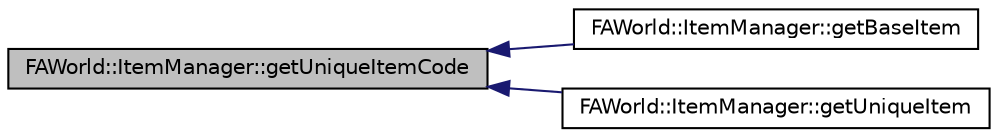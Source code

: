 digraph G
{
  edge [fontname="Helvetica",fontsize="10",labelfontname="Helvetica",labelfontsize="10"];
  node [fontname="Helvetica",fontsize="10",shape=record];
  rankdir="LR";
  Node1 [label="FAWorld::ItemManager::getUniqueItemCode",height=0.2,width=0.4,color="black", fillcolor="grey75", style="filled" fontcolor="black"];
  Node1 -> Node2 [dir="back",color="midnightblue",fontsize="10",style="solid",fontname="Helvetica"];
  Node2 [label="FAWorld::ItemManager::getBaseItem",height=0.2,width=0.4,color="black", fillcolor="white", style="filled",URL="$class_f_a_world_1_1_item_manager.html#a41088aab7e1d32e29829a723079a1a79"];
  Node1 -> Node3 [dir="back",color="midnightblue",fontsize="10",style="solid",fontname="Helvetica"];
  Node3 [label="FAWorld::ItemManager::getUniqueItem",height=0.2,width=0.4,color="black", fillcolor="white", style="filled",URL="$class_f_a_world_1_1_item_manager.html#aa6e878b6f2c6f712256fdd861f6a780d"];
}
